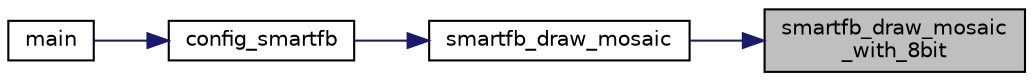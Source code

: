 digraph "smartfb_draw_mosaic_with_8bit"
{
 // INTERACTIVE_SVG=YES
 // LATEX_PDF_SIZE
  bgcolor="transparent";
  edge [fontname="Helvetica",fontsize="10",labelfontname="Helvetica",labelfontsize="10"];
  node [fontname="Helvetica",fontsize="10",shape=record];
  rankdir="RL";
  Node1 [label="smartfb_draw_mosaic\l_with_8bit",height=0.2,width=0.4,color="black", fillcolor="grey75", style="filled", fontcolor="black",tooltip=" "];
  Node1 -> Node2 [dir="back",color="midnightblue",fontsize="10",style="solid",fontname="Helvetica"];
  Node2 [label="smartfb_draw_mosaic",height=0.2,width=0.4,color="black",URL="$df/d1d/group__SmartFB-api.html#ga1b7b7d3649c2dbd4dc525dcf80d46b79",tooltip=" "];
  Node2 -> Node3 [dir="back",color="midnightblue",fontsize="10",style="solid",fontname="Helvetica"];
  Node3 [label="config_smartfb",height=0.2,width=0.4,color="black",URL="$dc/d60/test__smartfb_8c.html#a76f4f3e6e9161f07299e1e363c60aa8d",tooltip=" "];
  Node3 -> Node4 [dir="back",color="midnightblue",fontsize="10",style="solid",fontname="Helvetica"];
  Node4 [label="main",height=0.2,width=0.4,color="black",URL="$dc/d60/test__smartfb_8c.html#a3c04138a5bfe5d72780bb7e82a18e627",tooltip=" "];
}
